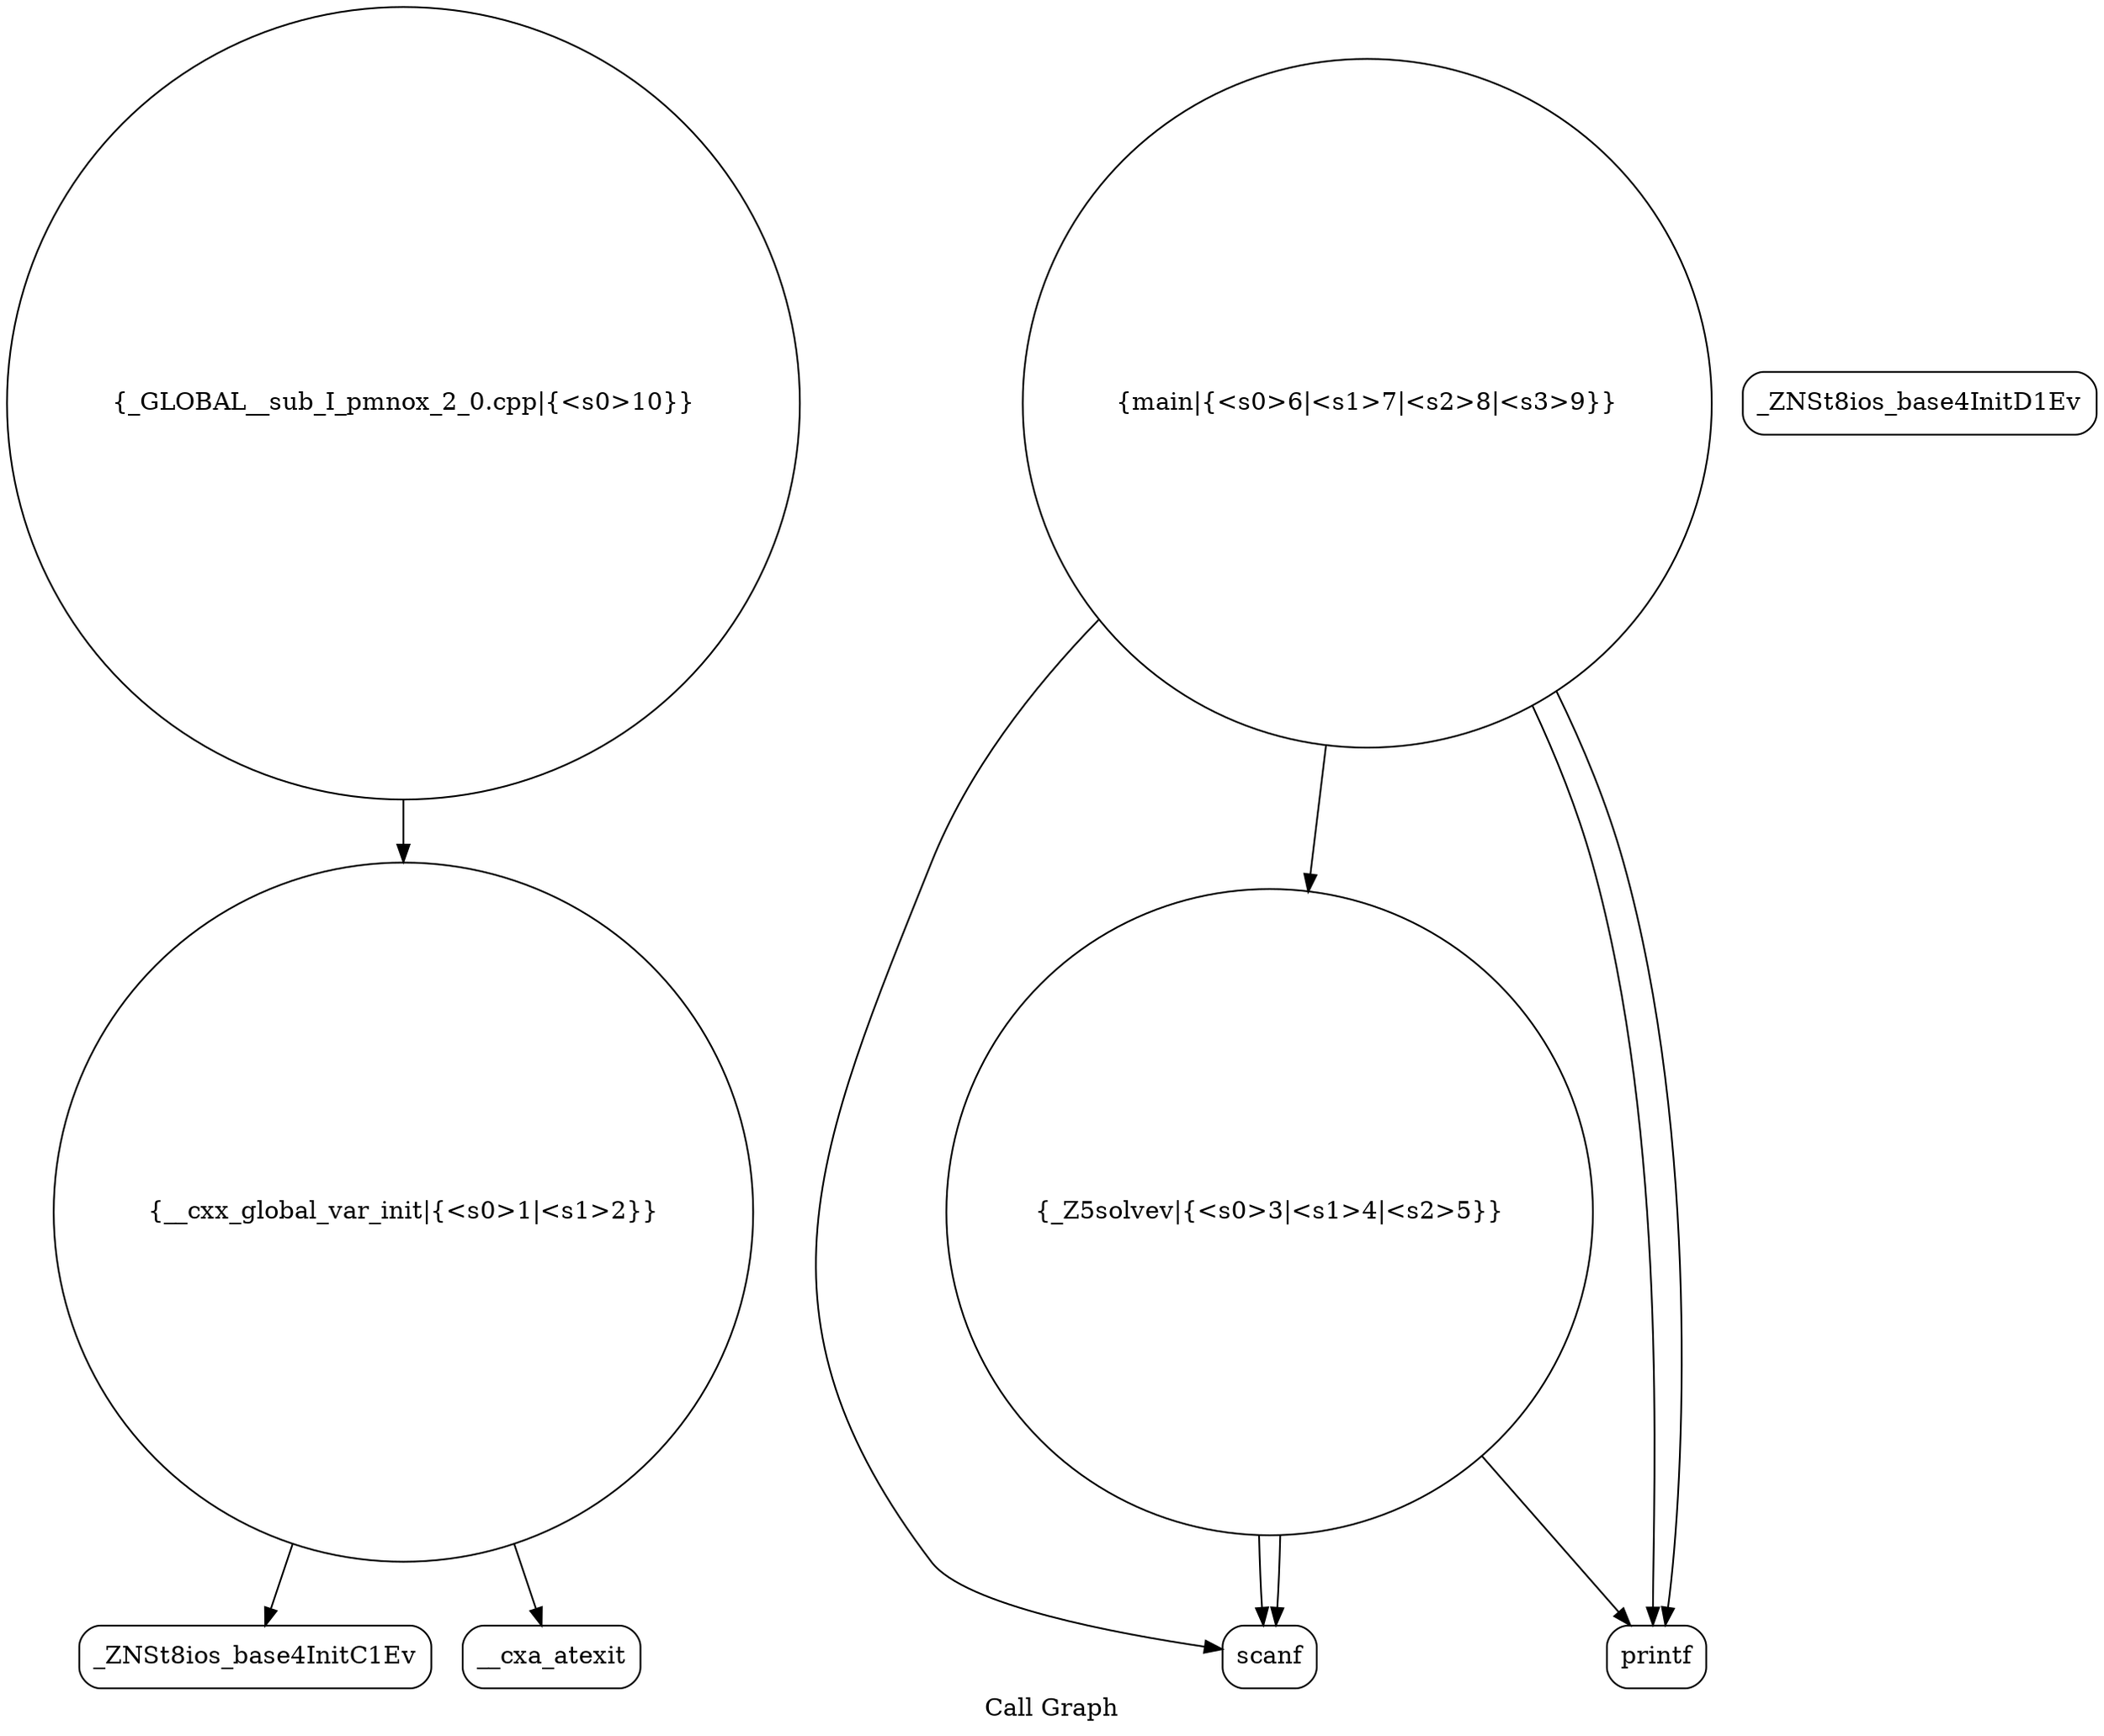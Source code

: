 digraph "Call Graph" {
	label="Call Graph";

	Node0x55f89c9dcb80 [shape=record,shape=circle,label="{__cxx_global_var_init|{<s0>1|<s1>2}}"];
	Node0x55f89c9dcb80:s0 -> Node0x55f89c9dd010[color=black];
	Node0x55f89c9dcb80:s1 -> Node0x55f89c9dd110[color=black];
	Node0x55f89c9dd310 [shape=record,shape=circle,label="{main|{<s0>6|<s1>7|<s2>8|<s3>9}}"];
	Node0x55f89c9dd310:s0 -> Node0x55f89c9dd210[color=black];
	Node0x55f89c9dd310:s1 -> Node0x55f89c9dd290[color=black];
	Node0x55f89c9dd310:s2 -> Node0x55f89c9dd190[color=black];
	Node0x55f89c9dd310:s3 -> Node0x55f89c9dd290[color=black];
	Node0x55f89c9dd090 [shape=record,shape=Mrecord,label="{_ZNSt8ios_base4InitD1Ev}"];
	Node0x55f89c9dd190 [shape=record,shape=circle,label="{_Z5solvev|{<s0>3|<s1>4|<s2>5}}"];
	Node0x55f89c9dd190:s0 -> Node0x55f89c9dd210[color=black];
	Node0x55f89c9dd190:s1 -> Node0x55f89c9dd210[color=black];
	Node0x55f89c9dd190:s2 -> Node0x55f89c9dd290[color=black];
	Node0x55f89c9dd290 [shape=record,shape=Mrecord,label="{printf}"];
	Node0x55f89c9dd010 [shape=record,shape=Mrecord,label="{_ZNSt8ios_base4InitC1Ev}"];
	Node0x55f89c9dd390 [shape=record,shape=circle,label="{_GLOBAL__sub_I_pmnox_2_0.cpp|{<s0>10}}"];
	Node0x55f89c9dd390:s0 -> Node0x55f89c9dcb80[color=black];
	Node0x55f89c9dd110 [shape=record,shape=Mrecord,label="{__cxa_atexit}"];
	Node0x55f89c9dd210 [shape=record,shape=Mrecord,label="{scanf}"];
}
